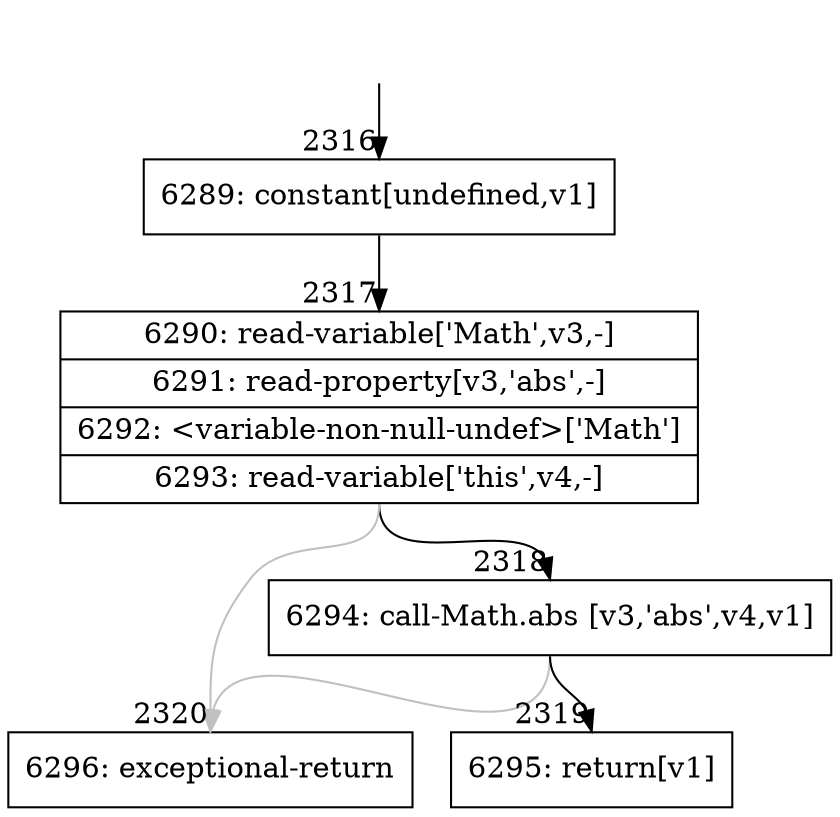 digraph {
rankdir="TD"
BB_entry210[shape=none,label=""];
BB_entry210 -> BB2316 [tailport=s, headport=n, headlabel="    2316"]
BB2316 [shape=record label="{6289: constant[undefined,v1]}" ] 
BB2316 -> BB2317 [tailport=s, headport=n, headlabel="      2317"]
BB2317 [shape=record label="{6290: read-variable['Math',v3,-]|6291: read-property[v3,'abs',-]|6292: \<variable-non-null-undef\>['Math']|6293: read-variable['this',v4,-]}" ] 
BB2317 -> BB2318 [tailport=s, headport=n, headlabel="      2318"]
BB2317 -> BB2320 [tailport=s, headport=n, color=gray, headlabel="      2320"]
BB2318 [shape=record label="{6294: call-Math.abs [v3,'abs',v4,v1]}" ] 
BB2318 -> BB2319 [tailport=s, headport=n, headlabel="      2319"]
BB2318 -> BB2320 [tailport=s, headport=n, color=gray]
BB2319 [shape=record label="{6295: return[v1]}" ] 
BB2320 [shape=record label="{6296: exceptional-return}" ] 
//#$~ 1560
}

